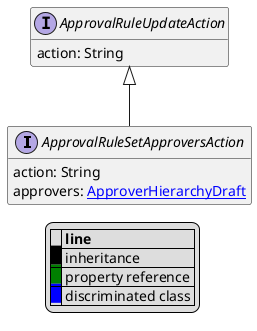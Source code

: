 @startuml

hide empty fields
hide empty methods
legend
|= |= line |
|<back:black>   </back>| inheritance |
|<back:green>   </back>| property reference |
|<back:blue>   </back>| discriminated class |
endlegend
interface ApprovalRuleSetApproversAction [[ApprovalRuleSetApproversAction.svg]] extends ApprovalRuleUpdateAction {
    action: String
    approvers: [[ApproverHierarchyDraft.svg ApproverHierarchyDraft]]
}
interface ApprovalRuleUpdateAction [[ApprovalRuleUpdateAction.svg]]  {
    action: String
}





@enduml
